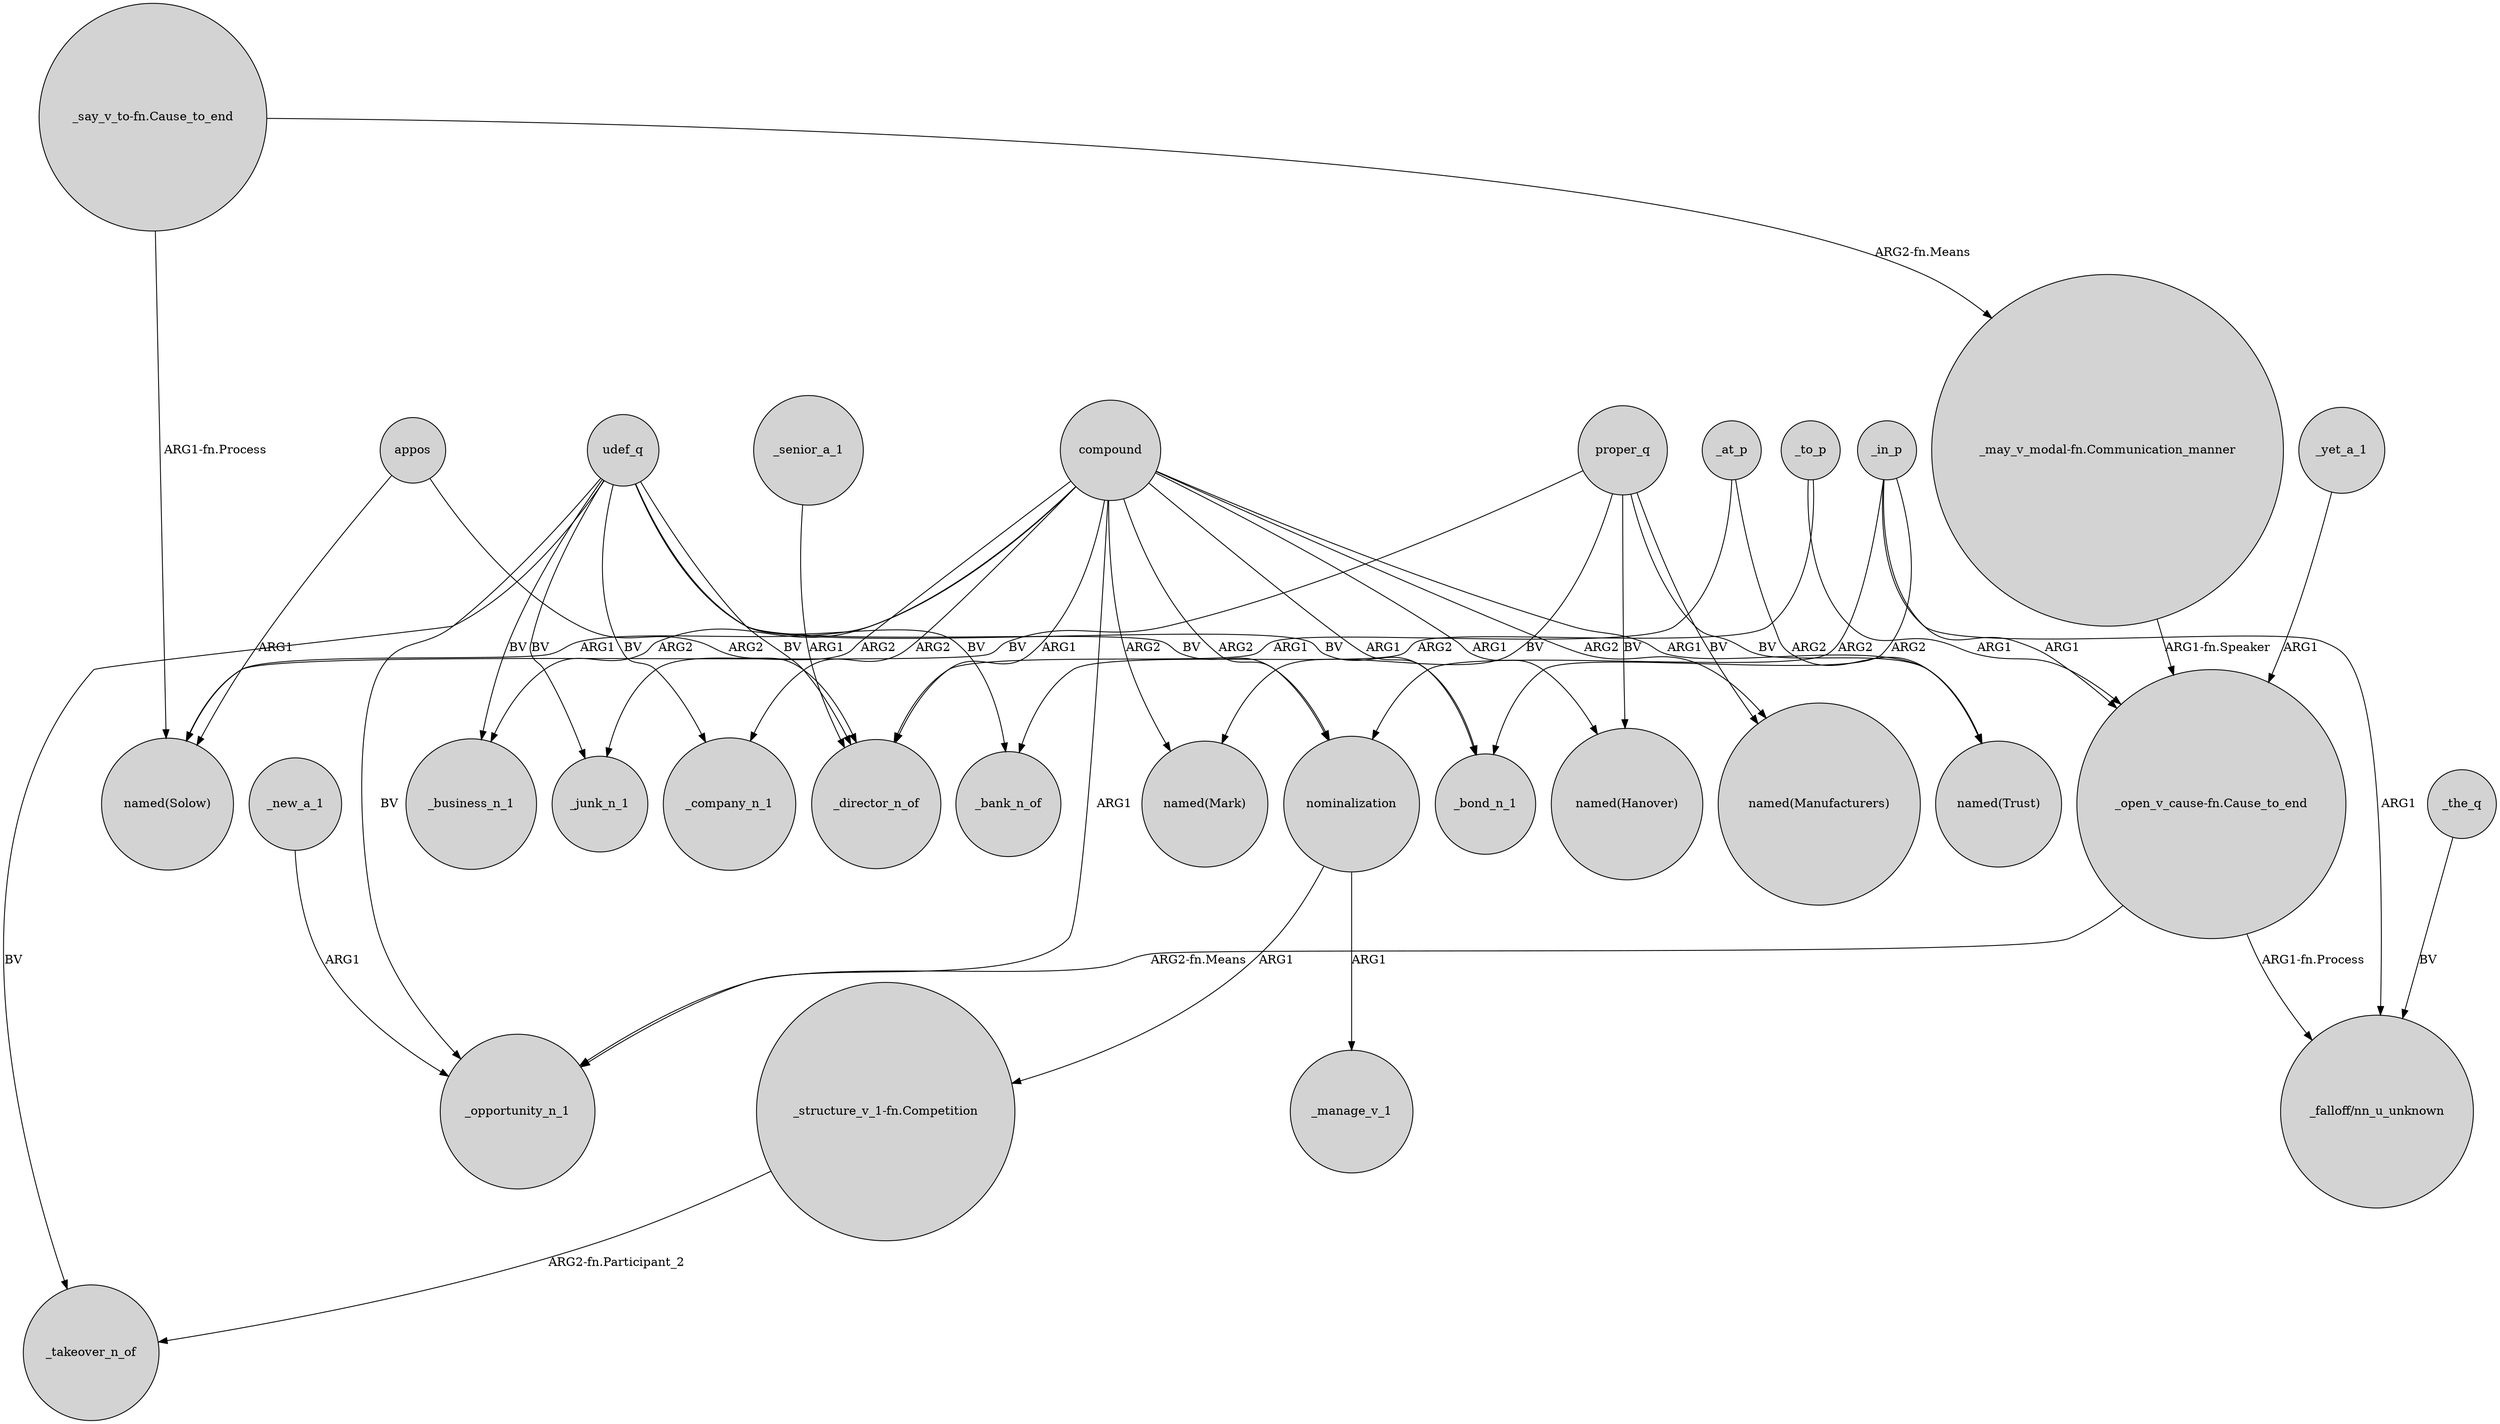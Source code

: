 digraph {
	node [shape=circle style=filled]
	udef_q -> _director_n_of [label=BV]
	nominalization -> "_structure_v_1-fn.Competition" [label=ARG1]
	_new_a_1 -> _opportunity_n_1 [label=ARG1]
	proper_q -> "named(Trust)" [label=BV]
	appos -> "named(Solow)" [label=ARG1]
	udef_q -> _bond_n_1 [label=BV]
	compound -> "named(Mark)" [label=ARG2]
	compound -> _company_n_1 [label=ARG2]
	compound -> "named(Trust)" [label=ARG1]
	udef_q -> _company_n_1 [label=BV]
	compound -> _opportunity_n_1 [label=ARG1]
	proper_q -> "named(Solow)" [label=BV]
	udef_q -> nominalization [label=BV]
	compound -> _bond_n_1 [label=ARG1]
	udef_q -> _bank_n_of [label=BV]
	"_may_v_modal-fn.Communication_manner" -> "_open_v_cause-fn.Cause_to_end" [label="ARG1-fn.Speaker"]
	appos -> _director_n_of [label=ARG2]
	compound -> _junk_n_1 [label=ARG2]
	compound -> "named(Hanover)" [label=ARG1]
	_yet_a_1 -> "_open_v_cause-fn.Cause_to_end" [label=ARG1]
	udef_q -> _business_n_1 [label=BV]
	_senior_a_1 -> _director_n_of [label=ARG1]
	udef_q -> _opportunity_n_1 [label=BV]
	_the_q -> "_falloff/nn_u_unknown" [label=BV]
	compound -> nominalization [label=ARG2]
	compound -> "named(Solow)" [label=ARG1]
	udef_q -> _takeover_n_of [label=BV]
	nominalization -> _manage_v_1 [label=ARG1]
	"_open_v_cause-fn.Cause_to_end" -> "_falloff/nn_u_unknown" [label="ARG1-fn.Process"]
	_in_p -> "_falloff/nn_u_unknown" [label=ARG1]
	proper_q -> "named(Hanover)" [label=BV]
	_at_p -> _director_n_of [label=ARG1]
	"_say_v_to-fn.Cause_to_end" -> "named(Solow)" [label="ARG1-fn.Process"]
	_to_p -> "_open_v_cause-fn.Cause_to_end" [label=ARG1]
	"_say_v_to-fn.Cause_to_end" -> "_may_v_modal-fn.Communication_manner" [label="ARG2-fn.Means"]
	compound -> _business_n_1 [label=ARG2]
	proper_q -> "named(Mark)" [label=BV]
	_in_p -> _bond_n_1 [label=ARG2]
	compound -> "named(Manufacturers)" [label=ARG2]
	udef_q -> _junk_n_1 [label=BV]
	_in_p -> "_open_v_cause-fn.Cause_to_end" [label=ARG1]
	"_open_v_cause-fn.Cause_to_end" -> _opportunity_n_1 [label="ARG2-fn.Means"]
	compound -> _director_n_of [label=ARG1]
	_at_p -> "named(Trust)" [label=ARG2]
	proper_q -> "named(Manufacturers)" [label=BV]
	_in_p -> nominalization [label=ARG2]
	_to_p -> _bank_n_of [label=ARG2]
	"_structure_v_1-fn.Competition" -> _takeover_n_of [label="ARG2-fn.Participant_2"]
}
